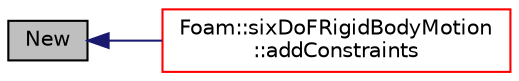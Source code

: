 digraph "New"
{
  bgcolor="transparent";
  edge [fontname="Helvetica",fontsize="10",labelfontname="Helvetica",labelfontsize="10"];
  node [fontname="Helvetica",fontsize="10",shape=record];
  rankdir="LR";
  Node309 [label="New",height=0.2,width=0.4,color="black", fillcolor="grey75", style="filled", fontcolor="black"];
  Node309 -> Node310 [dir="back",color="midnightblue",fontsize="10",style="solid",fontname="Helvetica"];
  Node310 [label="Foam::sixDoFRigidBodyMotion\l::addConstraints",height=0.2,width=0.4,color="red",URL="$a30805.html#a23dd71414ffe550535f783a02bea023b",tooltip="Add restraints to the motion, public to allow external. "];
}
